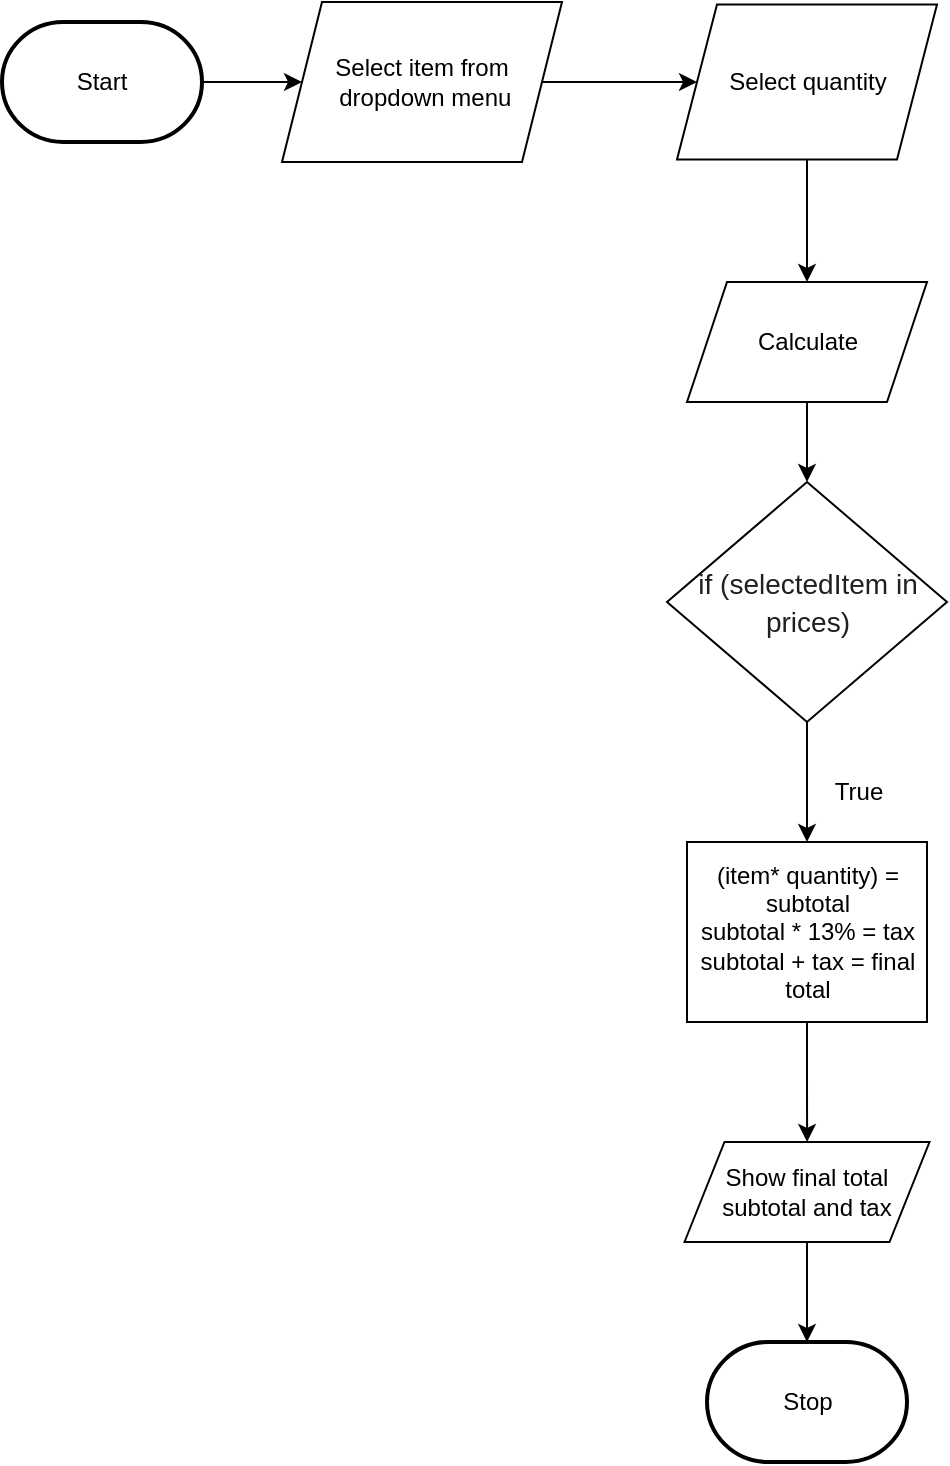 <mxfile>
    <diagram id="HIP3nbAZw_EuaXWnEj3U" name="Page-1">
        <mxGraphModel dx="1086" dy="743" grid="1" gridSize="10" guides="1" tooltips="1" connect="1" arrows="1" fold="1" page="1" pageScale="1" pageWidth="850" pageHeight="1100" math="0" shadow="0">
            <root>
                <mxCell id="0"/>
                <mxCell id="1" parent="0"/>
                <mxCell id="58" style="edgeStyle=orthogonalEdgeStyle;rounded=0;html=1;entryX=0;entryY=0.5;entryDx=0;entryDy=0;fontColor=#E6EDF3;" edge="1" parent="1" source="6" target="9">
                    <mxGeometry relative="1" as="geometry"/>
                </mxCell>
                <mxCell id="6" value="Start" style="strokeWidth=2;html=1;shape=mxgraph.flowchart.terminator;whiteSpace=wrap;" parent="1" vertex="1">
                    <mxGeometry x="70" y="150" width="100" height="60" as="geometry"/>
                </mxCell>
                <mxCell id="7" value="Stop" style="strokeWidth=2;html=1;shape=mxgraph.flowchart.terminator;whiteSpace=wrap;" parent="1" vertex="1">
                    <mxGeometry x="422.5" y="810" width="100" height="60" as="geometry"/>
                </mxCell>
                <mxCell id="48" style="edgeStyle=orthogonalEdgeStyle;html=1;rounded=0;" parent="1" source="9" target="37" edge="1">
                    <mxGeometry relative="1" as="geometry"/>
                </mxCell>
                <mxCell id="9" value="Select item from&lt;br&gt;&amp;nbsp;dropdown menu" style="shape=parallelogram;perimeter=parallelogramPerimeter;whiteSpace=wrap;html=1;fixedSize=1;" parent="1" vertex="1">
                    <mxGeometry x="210" y="140" width="140" height="80" as="geometry"/>
                </mxCell>
                <mxCell id="12" style="edgeStyle=orthogonalEdgeStyle;shape=connector;rounded=0;html=1;exitX=0.5;exitY=1;exitDx=0;exitDy=0;entryX=0.5;entryY=0;entryDx=0;entryDy=0;entryPerimeter=0;labelBackgroundColor=default;strokeColor=default;fontFamily=Helvetica;fontSize=11;fontColor=default;endArrow=classic;" parent="1" source="13" target="7" edge="1">
                    <mxGeometry relative="1" as="geometry"/>
                </mxCell>
                <mxCell id="13" value="Show final total subtotal and tax" style="shape=parallelogram;perimeter=parallelogramPerimeter;whiteSpace=wrap;html=1;fixedSize=1;" parent="1" vertex="1">
                    <mxGeometry x="411.25" y="710" width="122.5" height="50" as="geometry"/>
                </mxCell>
                <mxCell id="57" style="edgeStyle=orthogonalEdgeStyle;html=1;entryX=0.5;entryY=0;entryDx=0;entryDy=0;fontColor=#E6EDF3;rounded=0;" edge="1" parent="1" source="19" target="41">
                    <mxGeometry relative="1" as="geometry"/>
                </mxCell>
                <mxCell id="19" value="&lt;div style=&quot;font-size: 14px; line-height: 19px;&quot;&gt;&lt;font color=&quot;#1f2021&quot;&gt;if (selectedItem in prices)&lt;/font&gt;&lt;/div&gt;" style="rhombus;whiteSpace=wrap;html=1;" parent="1" vertex="1">
                    <mxGeometry x="402.5" y="380" width="140" height="120" as="geometry"/>
                </mxCell>
                <mxCell id="59" style="edgeStyle=orthogonalEdgeStyle;rounded=0;html=1;fontColor=#E6EDF3;" edge="1" parent="1" source="37" target="49">
                    <mxGeometry relative="1" as="geometry"/>
                </mxCell>
                <mxCell id="37" value="Select quantity" style="shape=parallelogram;perimeter=parallelogramPerimeter;whiteSpace=wrap;html=1;fixedSize=1;" parent="1" vertex="1">
                    <mxGeometry x="407.5" y="141.25" width="130" height="77.5" as="geometry"/>
                </mxCell>
                <mxCell id="45" style="edgeStyle=orthogonalEdgeStyle;rounded=0;html=1;" parent="1" source="41" target="13" edge="1">
                    <mxGeometry relative="1" as="geometry"/>
                </mxCell>
                <mxCell id="41" value="(item* quantity) = subtotal&lt;br&gt;subtotal * 13% = tax&lt;br&gt;subtotal + tax = final total&lt;br&gt;" style="rounded=0;whiteSpace=wrap;html=1;" parent="1" vertex="1">
                    <mxGeometry x="412.5" y="560" width="120" height="90" as="geometry"/>
                </mxCell>
                <mxCell id="62" style="edgeStyle=orthogonalEdgeStyle;rounded=0;html=1;entryX=0.5;entryY=0;entryDx=0;entryDy=0;fontColor=#E6EDF3;" edge="1" parent="1" source="49" target="19">
                    <mxGeometry relative="1" as="geometry"/>
                </mxCell>
                <mxCell id="49" value="Calculate" style="shape=parallelogram;perimeter=parallelogramPerimeter;whiteSpace=wrap;html=1;fixedSize=1;" parent="1" vertex="1">
                    <mxGeometry x="412.5" y="280" width="120" height="60" as="geometry"/>
                </mxCell>
                <mxCell id="56" value="True" style="text;html=1;align=center;verticalAlign=middle;resizable=0;points=[];autosize=1;strokeColor=none;fillColor=none;" parent="1" vertex="1">
                    <mxGeometry x="472.5" y="520" width="50" height="30" as="geometry"/>
                </mxCell>
            </root>
        </mxGraphModel>
    </diagram>
</mxfile>